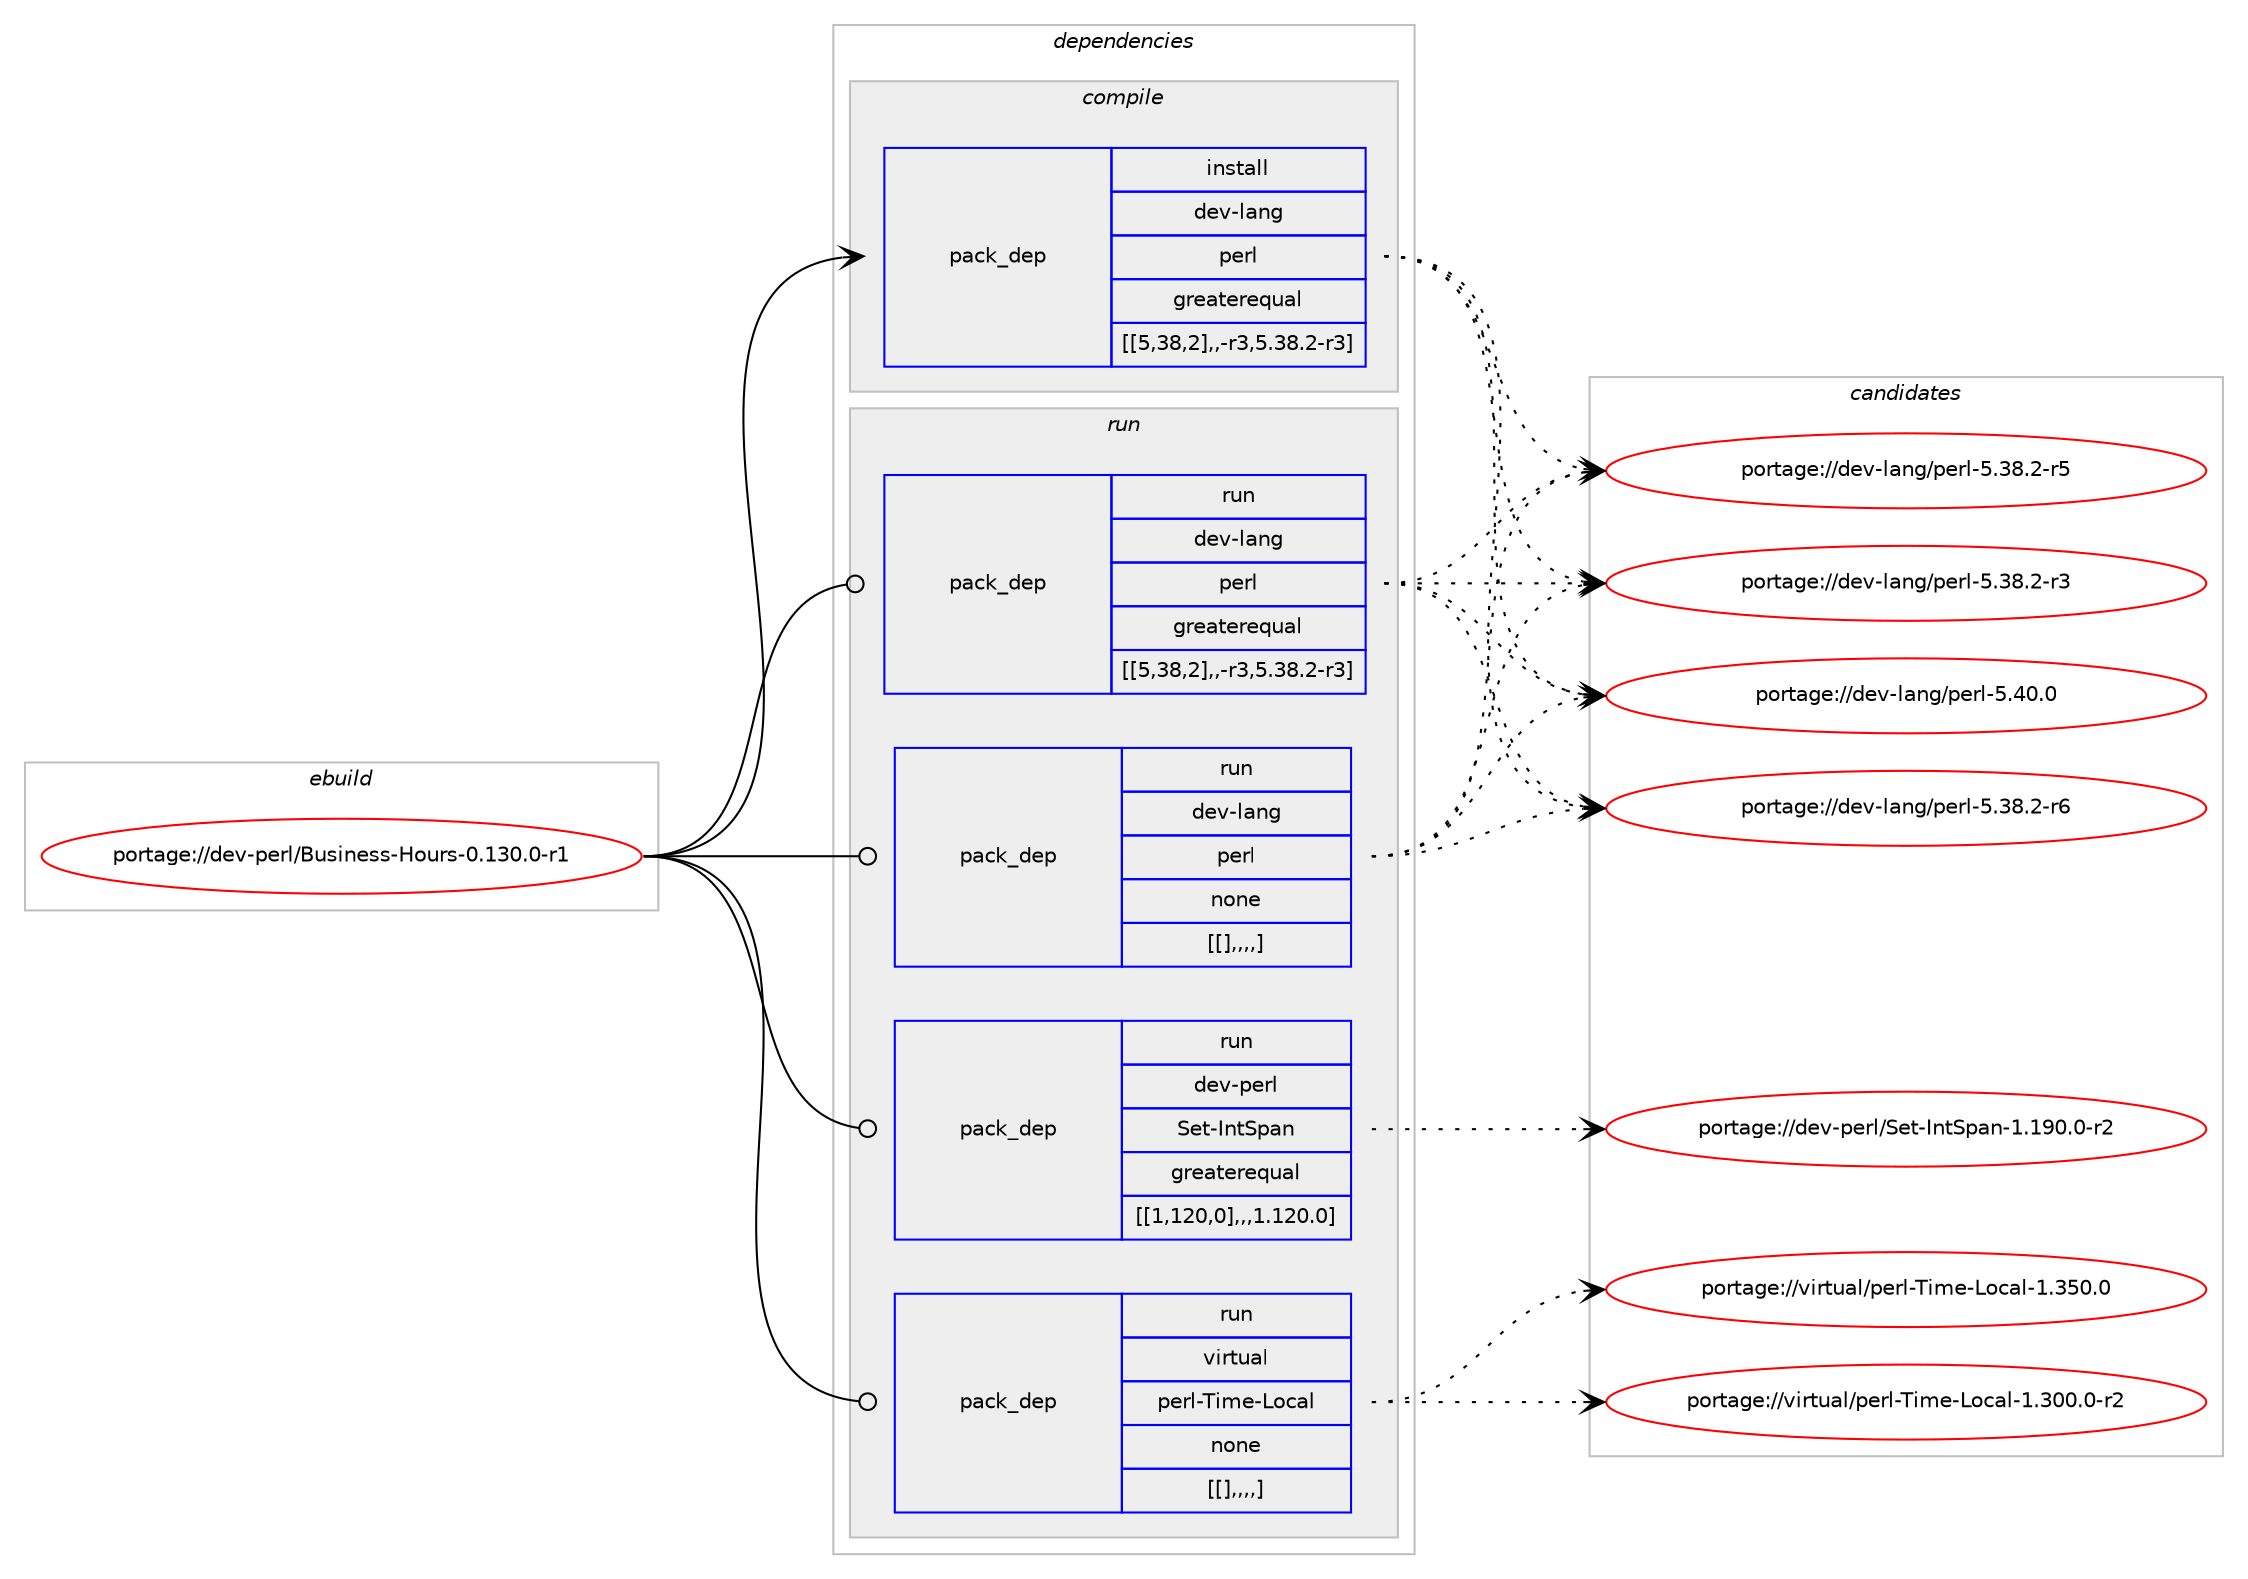digraph prolog {

# *************
# Graph options
# *************

newrank=true;
concentrate=true;
compound=true;
graph [rankdir=LR,fontname=Helvetica,fontsize=10,ranksep=1.5];#, ranksep=2.5, nodesep=0.2];
edge  [arrowhead=vee];
node  [fontname=Helvetica,fontsize=10];

# **********
# The ebuild
# **********

subgraph cluster_leftcol {
color=gray;
label=<<i>ebuild</i>>;
id [label="portage://dev-perl/Business-Hours-0.130.0-r1", color=red, width=4, href="../dev-perl/Business-Hours-0.130.0-r1.svg"];
}

# ****************
# The dependencies
# ****************

subgraph cluster_midcol {
color=gray;
label=<<i>dependencies</i>>;
subgraph cluster_compile {
fillcolor="#eeeeee";
style=filled;
label=<<i>compile</i>>;
subgraph pack96002 {
dependency127989 [label=<<TABLE BORDER="0" CELLBORDER="1" CELLSPACING="0" CELLPADDING="4" WIDTH="220"><TR><TD ROWSPAN="6" CELLPADDING="30">pack_dep</TD></TR><TR><TD WIDTH="110">install</TD></TR><TR><TD>dev-lang</TD></TR><TR><TD>perl</TD></TR><TR><TD>greaterequal</TD></TR><TR><TD>[[5,38,2],,-r3,5.38.2-r3]</TD></TR></TABLE>>, shape=none, color=blue];
}
id:e -> dependency127989:w [weight=20,style="solid",arrowhead="vee"];
}
subgraph cluster_compileandrun {
fillcolor="#eeeeee";
style=filled;
label=<<i>compile and run</i>>;
}
subgraph cluster_run {
fillcolor="#eeeeee";
style=filled;
label=<<i>run</i>>;
subgraph pack96003 {
dependency127990 [label=<<TABLE BORDER="0" CELLBORDER="1" CELLSPACING="0" CELLPADDING="4" WIDTH="220"><TR><TD ROWSPAN="6" CELLPADDING="30">pack_dep</TD></TR><TR><TD WIDTH="110">run</TD></TR><TR><TD>dev-lang</TD></TR><TR><TD>perl</TD></TR><TR><TD>greaterequal</TD></TR><TR><TD>[[5,38,2],,-r3,5.38.2-r3]</TD></TR></TABLE>>, shape=none, color=blue];
}
id:e -> dependency127990:w [weight=20,style="solid",arrowhead="odot"];
subgraph pack96004 {
dependency127991 [label=<<TABLE BORDER="0" CELLBORDER="1" CELLSPACING="0" CELLPADDING="4" WIDTH="220"><TR><TD ROWSPAN="6" CELLPADDING="30">pack_dep</TD></TR><TR><TD WIDTH="110">run</TD></TR><TR><TD>dev-lang</TD></TR><TR><TD>perl</TD></TR><TR><TD>none</TD></TR><TR><TD>[[],,,,]</TD></TR></TABLE>>, shape=none, color=blue];
}
id:e -> dependency127991:w [weight=20,style="solid",arrowhead="odot"];
subgraph pack96005 {
dependency127992 [label=<<TABLE BORDER="0" CELLBORDER="1" CELLSPACING="0" CELLPADDING="4" WIDTH="220"><TR><TD ROWSPAN="6" CELLPADDING="30">pack_dep</TD></TR><TR><TD WIDTH="110">run</TD></TR><TR><TD>dev-perl</TD></TR><TR><TD>Set-IntSpan</TD></TR><TR><TD>greaterequal</TD></TR><TR><TD>[[1,120,0],,,1.120.0]</TD></TR></TABLE>>, shape=none, color=blue];
}
id:e -> dependency127992:w [weight=20,style="solid",arrowhead="odot"];
subgraph pack96006 {
dependency127993 [label=<<TABLE BORDER="0" CELLBORDER="1" CELLSPACING="0" CELLPADDING="4" WIDTH="220"><TR><TD ROWSPAN="6" CELLPADDING="30">pack_dep</TD></TR><TR><TD WIDTH="110">run</TD></TR><TR><TD>virtual</TD></TR><TR><TD>perl-Time-Local</TD></TR><TR><TD>none</TD></TR><TR><TD>[[],,,,]</TD></TR></TABLE>>, shape=none, color=blue];
}
id:e -> dependency127993:w [weight=20,style="solid",arrowhead="odot"];
}
}

# **************
# The candidates
# **************

subgraph cluster_choices {
rank=same;
color=gray;
label=<<i>candidates</i>>;

subgraph choice96002 {
color=black;
nodesep=1;
choice10010111845108971101034711210111410845534652484648 [label="portage://dev-lang/perl-5.40.0", color=red, width=4,href="../dev-lang/perl-5.40.0.svg"];
choice100101118451089711010347112101114108455346515646504511454 [label="portage://dev-lang/perl-5.38.2-r6", color=red, width=4,href="../dev-lang/perl-5.38.2-r6.svg"];
choice100101118451089711010347112101114108455346515646504511453 [label="portage://dev-lang/perl-5.38.2-r5", color=red, width=4,href="../dev-lang/perl-5.38.2-r5.svg"];
choice100101118451089711010347112101114108455346515646504511451 [label="portage://dev-lang/perl-5.38.2-r3", color=red, width=4,href="../dev-lang/perl-5.38.2-r3.svg"];
dependency127989:e -> choice10010111845108971101034711210111410845534652484648:w [style=dotted,weight="100"];
dependency127989:e -> choice100101118451089711010347112101114108455346515646504511454:w [style=dotted,weight="100"];
dependency127989:e -> choice100101118451089711010347112101114108455346515646504511453:w [style=dotted,weight="100"];
dependency127989:e -> choice100101118451089711010347112101114108455346515646504511451:w [style=dotted,weight="100"];
}
subgraph choice96003 {
color=black;
nodesep=1;
choice10010111845108971101034711210111410845534652484648 [label="portage://dev-lang/perl-5.40.0", color=red, width=4,href="../dev-lang/perl-5.40.0.svg"];
choice100101118451089711010347112101114108455346515646504511454 [label="portage://dev-lang/perl-5.38.2-r6", color=red, width=4,href="../dev-lang/perl-5.38.2-r6.svg"];
choice100101118451089711010347112101114108455346515646504511453 [label="portage://dev-lang/perl-5.38.2-r5", color=red, width=4,href="../dev-lang/perl-5.38.2-r5.svg"];
choice100101118451089711010347112101114108455346515646504511451 [label="portage://dev-lang/perl-5.38.2-r3", color=red, width=4,href="../dev-lang/perl-5.38.2-r3.svg"];
dependency127990:e -> choice10010111845108971101034711210111410845534652484648:w [style=dotted,weight="100"];
dependency127990:e -> choice100101118451089711010347112101114108455346515646504511454:w [style=dotted,weight="100"];
dependency127990:e -> choice100101118451089711010347112101114108455346515646504511453:w [style=dotted,weight="100"];
dependency127990:e -> choice100101118451089711010347112101114108455346515646504511451:w [style=dotted,weight="100"];
}
subgraph choice96004 {
color=black;
nodesep=1;
choice10010111845108971101034711210111410845534652484648 [label="portage://dev-lang/perl-5.40.0", color=red, width=4,href="../dev-lang/perl-5.40.0.svg"];
choice100101118451089711010347112101114108455346515646504511454 [label="portage://dev-lang/perl-5.38.2-r6", color=red, width=4,href="../dev-lang/perl-5.38.2-r6.svg"];
choice100101118451089711010347112101114108455346515646504511453 [label="portage://dev-lang/perl-5.38.2-r5", color=red, width=4,href="../dev-lang/perl-5.38.2-r5.svg"];
choice100101118451089711010347112101114108455346515646504511451 [label="portage://dev-lang/perl-5.38.2-r3", color=red, width=4,href="../dev-lang/perl-5.38.2-r3.svg"];
dependency127991:e -> choice10010111845108971101034711210111410845534652484648:w [style=dotted,weight="100"];
dependency127991:e -> choice100101118451089711010347112101114108455346515646504511454:w [style=dotted,weight="100"];
dependency127991:e -> choice100101118451089711010347112101114108455346515646504511453:w [style=dotted,weight="100"];
dependency127991:e -> choice100101118451089711010347112101114108455346515646504511451:w [style=dotted,weight="100"];
}
subgraph choice96005 {
color=black;
nodesep=1;
choice1001011184511210111410847831011164573110116831129711045494649574846484511450 [label="portage://dev-perl/Set-IntSpan-1.190.0-r2", color=red, width=4,href="../dev-perl/Set-IntSpan-1.190.0-r2.svg"];
dependency127992:e -> choice1001011184511210111410847831011164573110116831129711045494649574846484511450:w [style=dotted,weight="100"];
}
subgraph choice96006 {
color=black;
nodesep=1;
choice11810511411611797108471121011141084584105109101457611199971084549465153484648 [label="portage://virtual/perl-Time-Local-1.350.0", color=red, width=4,href="../virtual/perl-Time-Local-1.350.0.svg"];
choice118105114116117971084711210111410845841051091014576111999710845494651484846484511450 [label="portage://virtual/perl-Time-Local-1.300.0-r2", color=red, width=4,href="../virtual/perl-Time-Local-1.300.0-r2.svg"];
dependency127993:e -> choice11810511411611797108471121011141084584105109101457611199971084549465153484648:w [style=dotted,weight="100"];
dependency127993:e -> choice118105114116117971084711210111410845841051091014576111999710845494651484846484511450:w [style=dotted,weight="100"];
}
}

}
